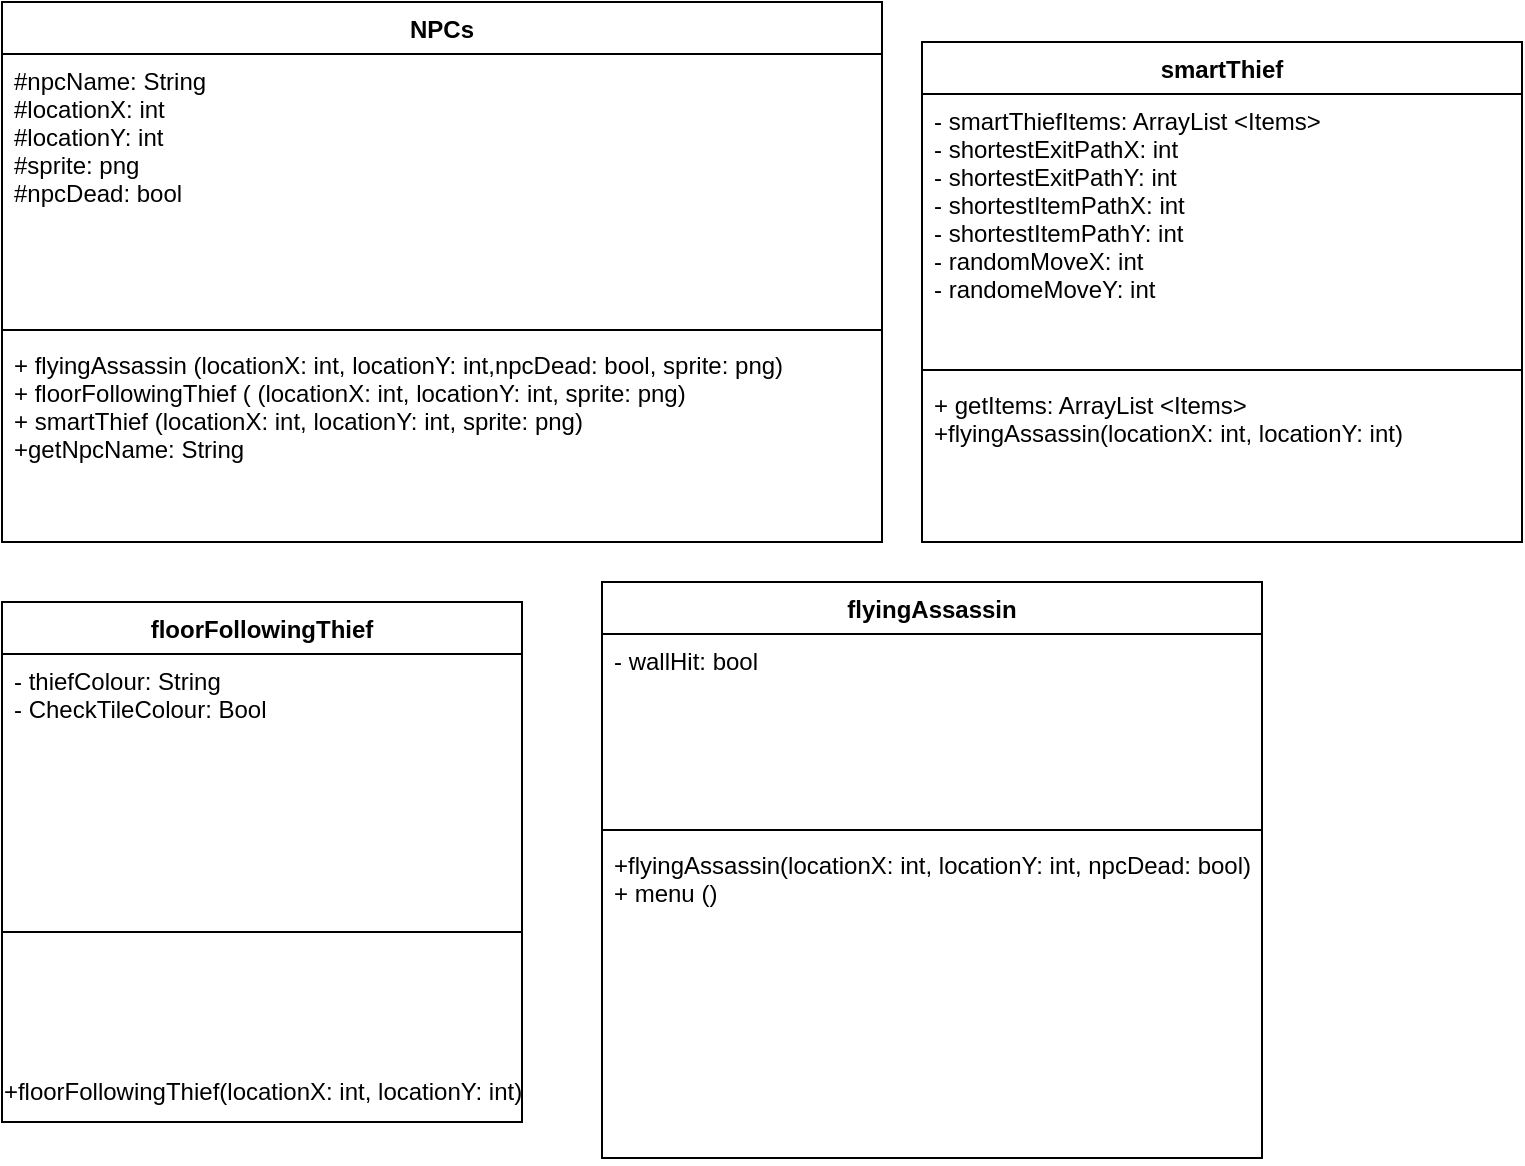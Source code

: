 <mxfile version="20.5.1" type="device"><diagram id="_Ax_K6s7eBoori9t1StF" name="Page-1"><mxGraphModel dx="509" dy="1661" grid="1" gridSize="10" guides="1" tooltips="1" connect="1" arrows="1" fold="1" page="1" pageScale="1" pageWidth="850" pageHeight="1100" math="0" shadow="0"><root><mxCell id="0"/><mxCell id="1" parent="0"/><mxCell id="ary4vfklsRwq9hLetJ7C-1" value="NPCs" style="swimlane;fontStyle=1;align=center;verticalAlign=top;childLayout=stackLayout;horizontal=1;startSize=26;horizontalStack=0;resizeParent=1;resizeParentMax=0;resizeLast=0;collapsible=1;marginBottom=0;" parent="1" vertex="1"><mxGeometry x="80" y="-530" width="440" height="270" as="geometry"/></mxCell><mxCell id="ary4vfklsRwq9hLetJ7C-2" value="#npcName: String&#10;#locationX: int&#10;#locationY: int&#10;#sprite: png&#10;#npcDead: bool" style="text;strokeColor=none;fillColor=none;align=left;verticalAlign=top;spacingLeft=4;spacingRight=4;overflow=hidden;rotatable=0;points=[[0,0.5],[1,0.5]];portConstraint=eastwest;" parent="ary4vfklsRwq9hLetJ7C-1" vertex="1"><mxGeometry y="26" width="440" height="134" as="geometry"/></mxCell><mxCell id="ary4vfklsRwq9hLetJ7C-3" value="" style="line;strokeWidth=1;fillColor=none;align=left;verticalAlign=middle;spacingTop=-1;spacingLeft=3;spacingRight=3;rotatable=0;labelPosition=right;points=[];portConstraint=eastwest;strokeColor=inherit;" parent="ary4vfklsRwq9hLetJ7C-1" vertex="1"><mxGeometry y="160" width="440" height="8" as="geometry"/></mxCell><mxCell id="ary4vfklsRwq9hLetJ7C-4" value="+ flyingAssassin (locationX: int, locationY: int,npcDead: bool, sprite: png)&#10;+ floorFollowingThief ( (locationX: int, locationY: int, sprite: png)&#10;+ smartThief (locationX: int, locationY: int, sprite: png)&#10;+getNpcName: String&#10;" style="text;strokeColor=none;fillColor=none;align=left;verticalAlign=top;spacingLeft=4;spacingRight=4;overflow=hidden;rotatable=0;points=[[0,0.5],[1,0.5]];portConstraint=eastwest;" parent="ary4vfklsRwq9hLetJ7C-1" vertex="1"><mxGeometry y="168" width="440" height="102" as="geometry"/></mxCell><mxCell id="ary4vfklsRwq9hLetJ7C-15" value="flyingAssassin" style="swimlane;fontStyle=1;align=center;verticalAlign=top;childLayout=stackLayout;horizontal=1;startSize=26;horizontalStack=0;resizeParent=1;resizeParentMax=0;resizeLast=0;collapsible=1;marginBottom=0;" parent="1" vertex="1"><mxGeometry x="380" y="-240" width="330" height="288" as="geometry"/></mxCell><mxCell id="ary4vfklsRwq9hLetJ7C-16" value="- wallHit: bool&#10;" style="text;strokeColor=none;fillColor=none;align=left;verticalAlign=top;spacingLeft=4;spacingRight=4;overflow=hidden;rotatable=0;points=[[0,0.5],[1,0.5]];portConstraint=eastwest;" parent="ary4vfklsRwq9hLetJ7C-15" vertex="1"><mxGeometry y="26" width="330" height="94" as="geometry"/></mxCell><mxCell id="ary4vfklsRwq9hLetJ7C-17" value="" style="line;strokeWidth=1;fillColor=none;align=left;verticalAlign=middle;spacingTop=-1;spacingLeft=3;spacingRight=3;rotatable=0;labelPosition=right;points=[];portConstraint=eastwest;strokeColor=inherit;" parent="ary4vfklsRwq9hLetJ7C-15" vertex="1"><mxGeometry y="120" width="330" height="8" as="geometry"/></mxCell><mxCell id="ary4vfklsRwq9hLetJ7C-18" value="+flyingAssassin(locationX: int, locationY: int, npcDead: bool)&#10;+ menu ()&#10;&#10;&#10;" style="text;strokeColor=none;fillColor=none;align=left;verticalAlign=top;spacingLeft=4;spacingRight=4;overflow=hidden;rotatable=0;points=[[0,0.5],[1,0.5]];portConstraint=eastwest;" parent="ary4vfklsRwq9hLetJ7C-15" vertex="1"><mxGeometry y="128" width="330" height="160" as="geometry"/></mxCell><mxCell id="ary4vfklsRwq9hLetJ7C-19" value="floorFollowingThief" style="swimlane;fontStyle=1;align=center;verticalAlign=top;childLayout=stackLayout;horizontal=1;startSize=26;horizontalStack=0;resizeParent=1;resizeParentMax=0;resizeLast=0;collapsible=1;marginBottom=0;" parent="1" vertex="1"><mxGeometry x="80" y="-230" width="260" height="260" as="geometry"/></mxCell><mxCell id="ary4vfklsRwq9hLetJ7C-20" value="- thiefColour: String&#10;- CheckTileColour: Bool&#10;" style="text;strokeColor=none;fillColor=none;align=left;verticalAlign=top;spacingLeft=4;spacingRight=4;overflow=hidden;rotatable=0;points=[[0,0.5],[1,0.5]];portConstraint=eastwest;" parent="ary4vfklsRwq9hLetJ7C-19" vertex="1"><mxGeometry y="26" width="260" height="74" as="geometry"/></mxCell><mxCell id="ary4vfklsRwq9hLetJ7C-21" value="" style="line;strokeWidth=1;fillColor=none;align=left;verticalAlign=middle;spacingTop=-1;spacingLeft=3;spacingRight=3;rotatable=0;labelPosition=right;points=[];portConstraint=eastwest;strokeColor=inherit;" parent="ary4vfklsRwq9hLetJ7C-19" vertex="1"><mxGeometry y="100" width="260" height="130" as="geometry"/></mxCell><mxCell id="aLCaAj0maVFkl11fK32s-3" value="+floorFollowingThief(locationX: int, locationY: int)" style="text;html=1;align=center;verticalAlign=middle;resizable=0;points=[];autosize=1;strokeColor=none;fillColor=none;" vertex="1" parent="ary4vfklsRwq9hLetJ7C-19"><mxGeometry y="230" width="260" height="30" as="geometry"/></mxCell><mxCell id="ary4vfklsRwq9hLetJ7C-23" value="smartThief" style="swimlane;fontStyle=1;align=center;verticalAlign=top;childLayout=stackLayout;horizontal=1;startSize=26;horizontalStack=0;resizeParent=1;resizeParentMax=0;resizeLast=0;collapsible=1;marginBottom=0;" parent="1" vertex="1"><mxGeometry x="540" y="-510" width="300" height="250" as="geometry"/></mxCell><mxCell id="ary4vfklsRwq9hLetJ7C-24" value="- smartThiefItems: ArrayList &lt;Items&gt;&#10;- shortestExitPathX: int&#10;- shortestExitPathY: int&#10;- shortestItemPathX: int&#10;- shortestItemPathY: int&#10;- randomMoveX: int&#10;- randomeMoveY: int &#10;" style="text;strokeColor=none;fillColor=none;align=left;verticalAlign=top;spacingLeft=4;spacingRight=4;overflow=hidden;rotatable=0;points=[[0,0.5],[1,0.5]];portConstraint=eastwest;" parent="ary4vfklsRwq9hLetJ7C-23" vertex="1"><mxGeometry y="26" width="300" height="134" as="geometry"/></mxCell><mxCell id="ary4vfklsRwq9hLetJ7C-25" value="" style="line;strokeWidth=1;fillColor=none;align=left;verticalAlign=middle;spacingTop=-1;spacingLeft=3;spacingRight=3;rotatable=0;labelPosition=right;points=[];portConstraint=eastwest;strokeColor=inherit;" parent="ary4vfklsRwq9hLetJ7C-23" vertex="1"><mxGeometry y="160" width="300" height="8" as="geometry"/></mxCell><mxCell id="ary4vfklsRwq9hLetJ7C-26" value="+ getItems: ArrayList &lt;Items&gt;&#10;+flyingAssassin(locationX: int, locationY: int)" style="text;strokeColor=none;fillColor=none;align=left;verticalAlign=top;spacingLeft=4;spacingRight=4;overflow=hidden;rotatable=0;points=[[0,0.5],[1,0.5]];portConstraint=eastwest;" parent="ary4vfklsRwq9hLetJ7C-23" vertex="1"><mxGeometry y="168" width="300" height="82" as="geometry"/></mxCell></root></mxGraphModel></diagram></mxfile>